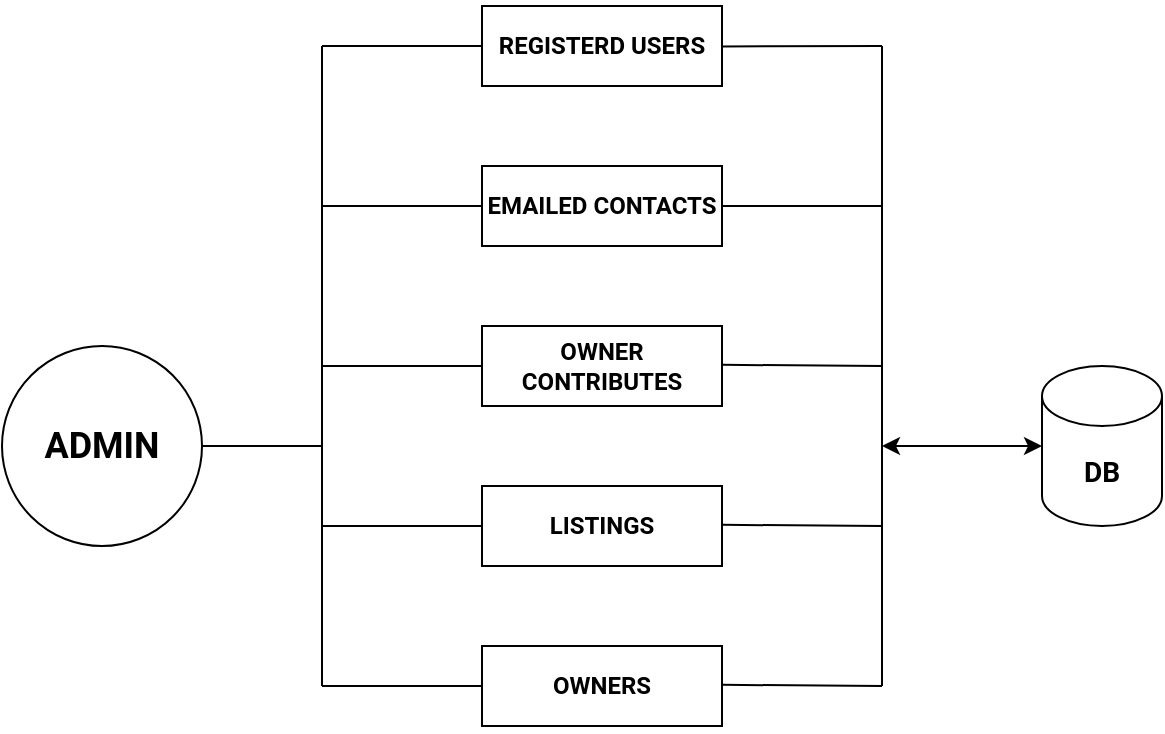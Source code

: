 <mxfile version="15.3.0" type="github">
  <diagram name="Page-1" id="90a13364-a465-7bf4-72fc-28e22215d7a0">
    <mxGraphModel dx="1209" dy="662" grid="1" gridSize="10" guides="1" tooltips="1" connect="1" arrows="1" fold="1" page="1" pageScale="1.5" pageWidth="1169" pageHeight="826" background="none" math="0" shadow="0">
      <root>
        <mxCell id="0" style=";html=1;" />
        <mxCell id="1" style=";html=1;" parent="0" />
        <mxCell id="_ACVbjb4rTPhQJA2rkIT-1" value="&lt;h2&gt;&lt;font face=&quot;roboto&quot;&gt;ADMIN&lt;/font&gt;&lt;/h2&gt;" style="ellipse;whiteSpace=wrap;html=1;aspect=fixed;strokeColor=#000000;fillColor=none;" parent="1" vertex="1">
          <mxGeometry x="480" y="350" width="100" height="100" as="geometry" />
        </mxCell>
        <mxCell id="_ACVbjb4rTPhQJA2rkIT-3" value="" style="endArrow=none;html=1;strokeColor=#000000;" parent="1" edge="1">
          <mxGeometry width="50" height="50" relative="1" as="geometry">
            <mxPoint x="580" y="400" as="sourcePoint" />
            <mxPoint x="640" y="400" as="targetPoint" />
          </mxGeometry>
        </mxCell>
        <mxCell id="_ACVbjb4rTPhQJA2rkIT-4" value="" style="endArrow=none;html=1;strokeColor=#000000;" parent="1" edge="1">
          <mxGeometry width="50" height="50" relative="1" as="geometry">
            <mxPoint x="640" y="520" as="sourcePoint" />
            <mxPoint x="640" y="200" as="targetPoint" />
          </mxGeometry>
        </mxCell>
        <mxCell id="_ACVbjb4rTPhQJA2rkIT-5" value="" style="endArrow=none;html=1;strokeColor=#000000;" parent="1" edge="1">
          <mxGeometry width="50" height="50" relative="1" as="geometry">
            <mxPoint x="640" y="200" as="sourcePoint" />
            <mxPoint x="720" y="200" as="targetPoint" />
          </mxGeometry>
        </mxCell>
        <mxCell id="_ACVbjb4rTPhQJA2rkIT-6" value="" style="endArrow=none;html=1;strokeColor=#000000;" parent="1" edge="1">
          <mxGeometry width="50" height="50" relative="1" as="geometry">
            <mxPoint x="640" y="280" as="sourcePoint" />
            <mxPoint x="720" y="280" as="targetPoint" />
          </mxGeometry>
        </mxCell>
        <mxCell id="_ACVbjb4rTPhQJA2rkIT-7" value="" style="endArrow=none;html=1;strokeColor=#000000;" parent="1" edge="1">
          <mxGeometry width="50" height="50" relative="1" as="geometry">
            <mxPoint x="640" y="520" as="sourcePoint" />
            <mxPoint x="720" y="520" as="targetPoint" />
          </mxGeometry>
        </mxCell>
        <mxCell id="_ACVbjb4rTPhQJA2rkIT-8" value="" style="endArrow=none;html=1;strokeColor=#000000;" parent="1" edge="1">
          <mxGeometry width="50" height="50" relative="1" as="geometry">
            <mxPoint x="640" y="440" as="sourcePoint" />
            <mxPoint x="720" y="440" as="targetPoint" />
          </mxGeometry>
        </mxCell>
        <mxCell id="_ACVbjb4rTPhQJA2rkIT-9" value="" style="endArrow=none;html=1;strokeColor=#000000;" parent="1" edge="1">
          <mxGeometry width="50" height="50" relative="1" as="geometry">
            <mxPoint x="640" y="360" as="sourcePoint" />
            <mxPoint x="720" y="360" as="targetPoint" />
          </mxGeometry>
        </mxCell>
        <mxCell id="_ACVbjb4rTPhQJA2rkIT-13" value="&lt;h4&gt;&lt;font face=&quot;roboto&quot;&gt;EMAILED CONTACTS&lt;/font&gt;&lt;/h4&gt;" style="rounded=0;whiteSpace=wrap;html=1;strokeColor=#000000;fillColor=none;" parent="1" vertex="1">
          <mxGeometry x="720" y="260" width="120" height="40" as="geometry" />
        </mxCell>
        <mxCell id="_ACVbjb4rTPhQJA2rkIT-15" value="&lt;h4&gt;&lt;font face=&quot;roboto&quot;&gt;LISTINGS&lt;/font&gt;&lt;/h4&gt;" style="rounded=0;whiteSpace=wrap;html=1;strokeColor=#000000;fillColor=none;" parent="1" vertex="1">
          <mxGeometry x="720" y="420" width="120" height="40" as="geometry" />
        </mxCell>
        <mxCell id="_ACVbjb4rTPhQJA2rkIT-16" value="&lt;h4&gt;&lt;font face=&quot;roboto&quot; data-font-src=&quot;https://fonts.googleapis.com/css?family=roboto&quot;&gt;OWNERS&lt;/font&gt;&lt;/h4&gt;" style="rounded=0;whiteSpace=wrap;html=1;strokeColor=#000000;fillColor=none;" parent="1" vertex="1">
          <mxGeometry x="720" y="500" width="120" height="40" as="geometry" />
        </mxCell>
        <mxCell id="_ACVbjb4rTPhQJA2rkIT-18" value="" style="endArrow=none;html=1;curved=1;strokeColor=#000000;" parent="1" edge="1">
          <mxGeometry width="50" height="50" relative="1" as="geometry">
            <mxPoint x="920" y="520" as="sourcePoint" />
            <mxPoint x="920" y="200" as="targetPoint" />
          </mxGeometry>
        </mxCell>
        <mxCell id="_ACVbjb4rTPhQJA2rkIT-19" value="" style="endArrow=none;html=1;strokeColor=#000000;" parent="1" edge="1">
          <mxGeometry width="50" height="50" relative="1" as="geometry">
            <mxPoint x="840" y="200.2" as="sourcePoint" />
            <mxPoint x="920" y="200" as="targetPoint" />
          </mxGeometry>
        </mxCell>
        <mxCell id="_ACVbjb4rTPhQJA2rkIT-23" value="" style="endArrow=none;html=1;exitX=1;exitY=0.5;exitDx=0;exitDy=0;strokeColor=#000000;" parent="1" source="_ACVbjb4rTPhQJA2rkIT-13" edge="1">
          <mxGeometry width="50" height="50" relative="1" as="geometry">
            <mxPoint x="850" y="280" as="sourcePoint" />
            <mxPoint x="920" y="280" as="targetPoint" />
          </mxGeometry>
        </mxCell>
        <mxCell id="_ACVbjb4rTPhQJA2rkIT-24" value="" style="endArrow=none;html=1;strokeColor=#000000;" parent="1" edge="1">
          <mxGeometry width="50" height="50" relative="1" as="geometry">
            <mxPoint x="840" y="359.41" as="sourcePoint" />
            <mxPoint x="920" y="360" as="targetPoint" />
          </mxGeometry>
        </mxCell>
        <mxCell id="_ACVbjb4rTPhQJA2rkIT-25" value="" style="endArrow=none;html=1;strokeColor=#000000;" parent="1" edge="1">
          <mxGeometry width="50" height="50" relative="1" as="geometry">
            <mxPoint x="840" y="439.41" as="sourcePoint" />
            <mxPoint x="920" y="440" as="targetPoint" />
          </mxGeometry>
        </mxCell>
        <mxCell id="_ACVbjb4rTPhQJA2rkIT-26" value="" style="endArrow=none;html=1;strokeColor=#000000;" parent="1" edge="1">
          <mxGeometry width="50" height="50" relative="1" as="geometry">
            <mxPoint x="840" y="519.41" as="sourcePoint" />
            <mxPoint x="920" y="520" as="targetPoint" />
          </mxGeometry>
        </mxCell>
        <mxCell id="_ACVbjb4rTPhQJA2rkIT-29" value="&lt;p style=&quot;line-height: 50%&quot;&gt;&lt;/p&gt;&lt;h4&gt;&lt;font face=&quot;roboto&quot;&gt;REGISTERD USERS&lt;/font&gt;&lt;/h4&gt;&lt;p&gt;&lt;/p&gt;" style="rounded=0;whiteSpace=wrap;html=1;strokeColor=#000000;fillColor=none;" parent="1" vertex="1">
          <mxGeometry x="720" y="180" width="120" height="40" as="geometry" />
        </mxCell>
        <mxCell id="_ACVbjb4rTPhQJA2rkIT-30" value="&lt;h3&gt;&lt;font face=&quot;roboto&quot; data-font-src=&quot;https://fonts.googleapis.com/css?family=roboto&quot;&gt;DB&lt;/font&gt;&lt;/h3&gt;" style="shape=cylinder3;whiteSpace=wrap;html=1;boundedLbl=1;backgroundOutline=1;size=15;rounded=0;strokeColor=#000000;fillColor=none;" parent="1" vertex="1">
          <mxGeometry x="1000" y="360" width="60" height="80" as="geometry" />
        </mxCell>
        <mxCell id="QON9bPOtCCY-_pCLOReD-1" value="&lt;h4&gt;&lt;font face=&quot;roboto&quot;&gt;OWNER CONTRIBUTES&lt;/font&gt;&lt;/h4&gt;" style="rounded=0;whiteSpace=wrap;html=1;strokeColor=#000000;fillColor=none;" parent="1" vertex="1">
          <mxGeometry x="720" y="340" width="120" height="40" as="geometry" />
        </mxCell>
        <mxCell id="QON9bPOtCCY-_pCLOReD-2" value="" style="endArrow=classic;startArrow=classic;html=1;strokeColor=#000000;" parent="1" edge="1">
          <mxGeometry width="50" height="50" relative="1" as="geometry">
            <mxPoint x="920" y="400" as="sourcePoint" />
            <mxPoint x="1000" y="400" as="targetPoint" />
          </mxGeometry>
        </mxCell>
      </root>
    </mxGraphModel>
  </diagram>
</mxfile>
